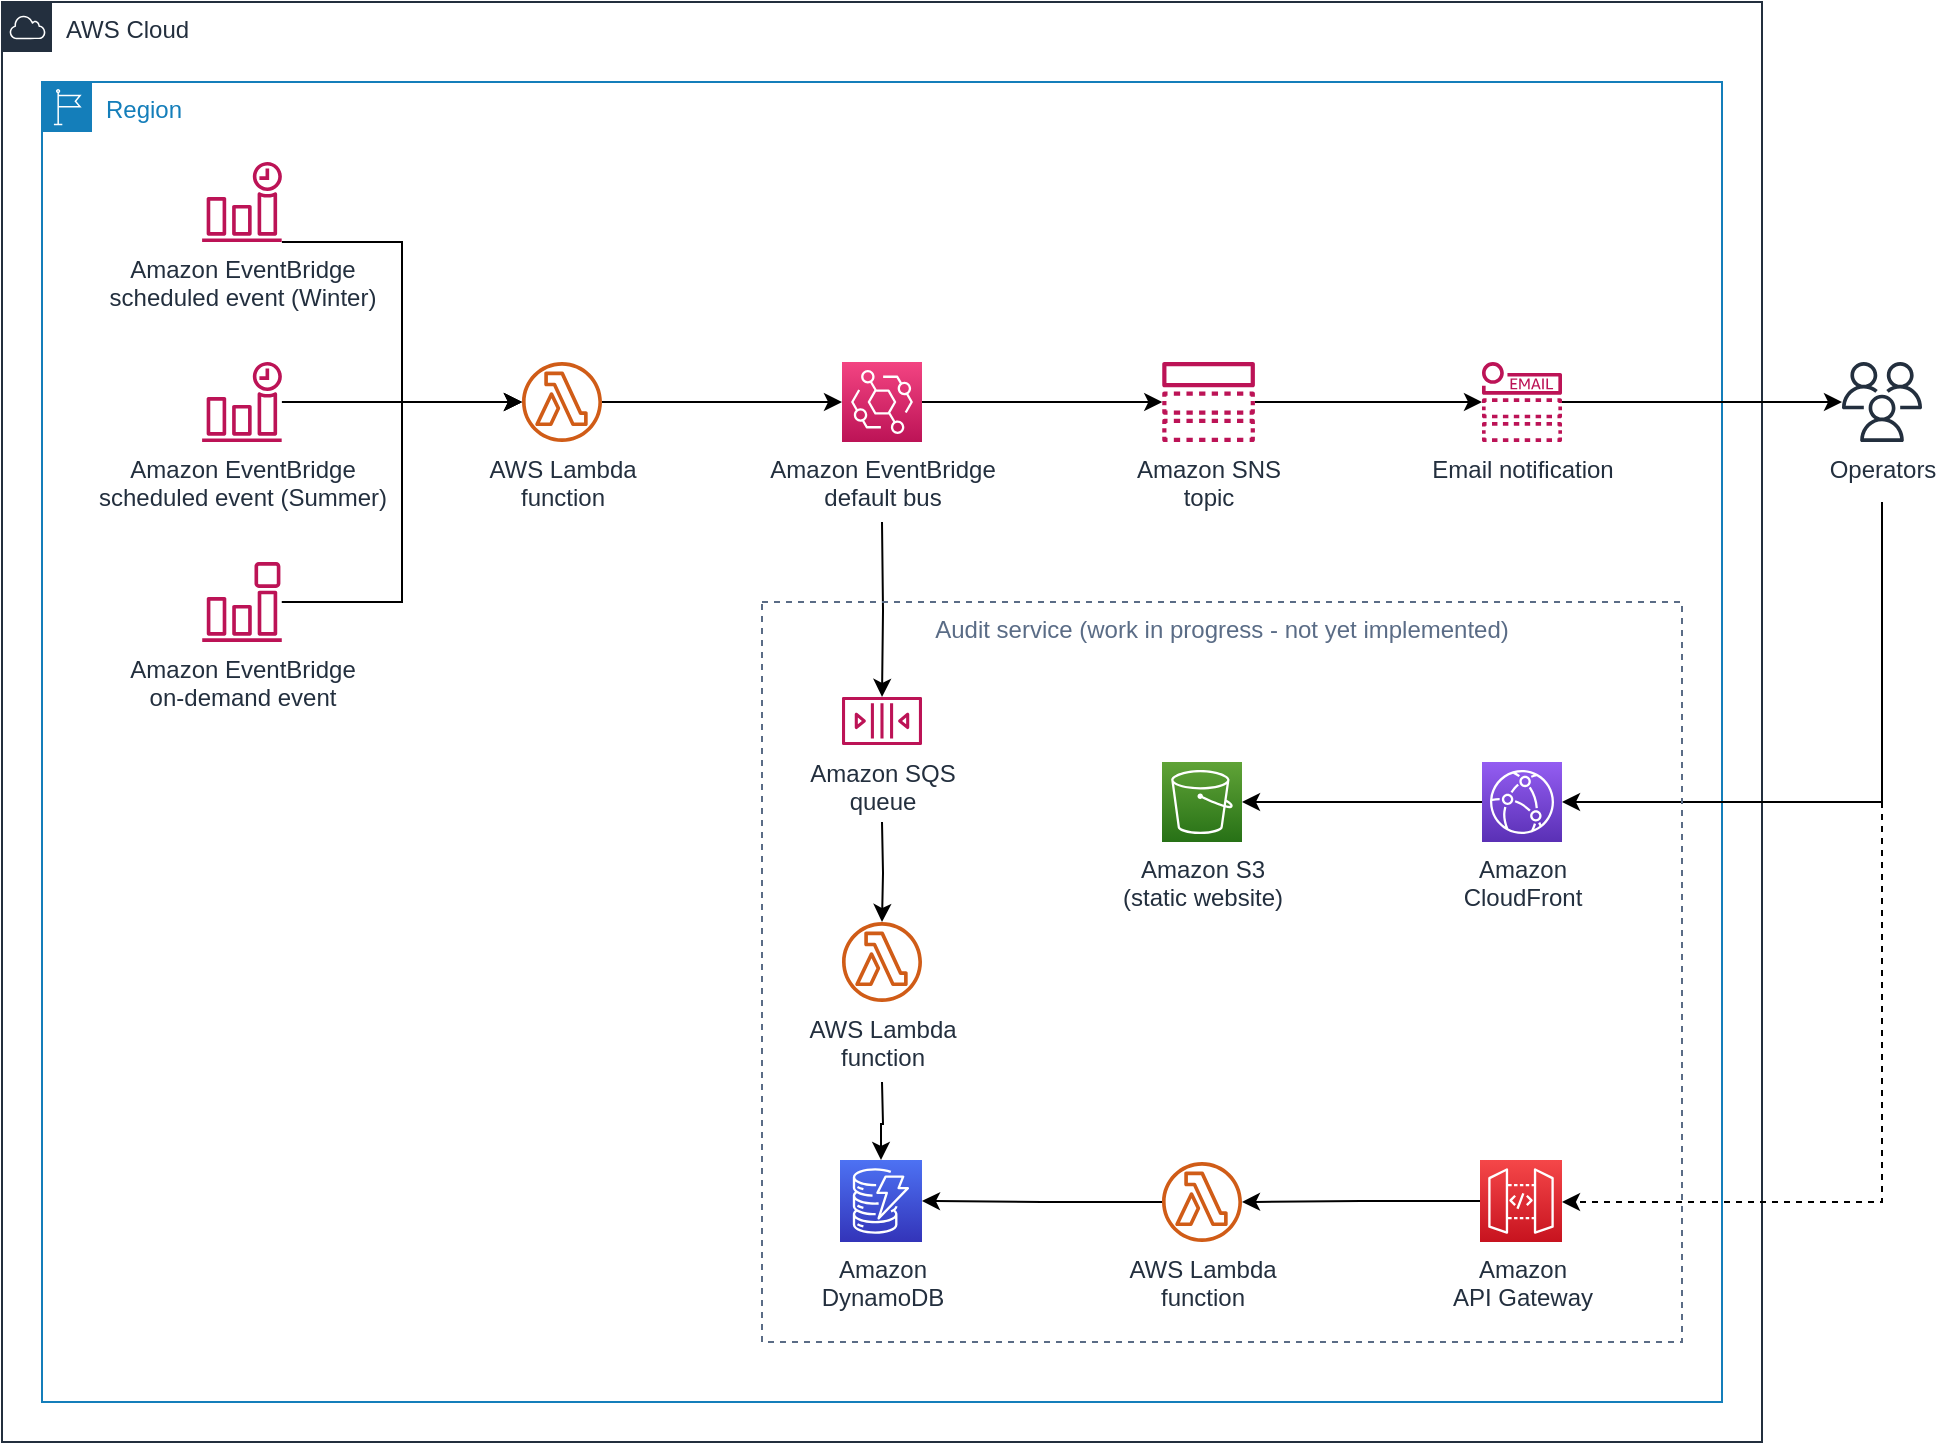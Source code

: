 <mxfile version="12.4.8" type="device"><diagram id="UP2637816eOqteWYz3W_" name="Page-1"><mxGraphModel dx="1038" dy="547" grid="1" gridSize="10" guides="1" tooltips="1" connect="1" arrows="1" fold="1" page="1" pageScale="1" pageWidth="850" pageHeight="1100" math="0" shadow="0"><root><mxCell id="0"/><mxCell id="1" parent="0"/><mxCell id="ohZat2tF-56YUUY-Lr7I-1" value="AWS Cloud" style="points=[[0,0],[0.25,0],[0.5,0],[0.75,0],[1,0],[1,0.25],[1,0.5],[1,0.75],[1,1],[0.75,1],[0.5,1],[0.25,1],[0,1],[0,0.75],[0,0.5],[0,0.25]];outlineConnect=0;gradientColor=none;html=1;whiteSpace=wrap;fontSize=12;fontStyle=0;shape=mxgraph.aws4.group;grIcon=mxgraph.aws4.group_aws_cloud;strokeColor=#232F3E;fillColor=none;verticalAlign=top;align=left;spacingLeft=30;fontColor=#232F3E;dashed=0;" parent="1" vertex="1"><mxGeometry x="20" y="20" width="880" height="720" as="geometry"/></mxCell><mxCell id="ohZat2tF-56YUUY-Lr7I-2" value="Region" style="points=[[0,0],[0.25,0],[0.5,0],[0.75,0],[1,0],[1,0.25],[1,0.5],[1,0.75],[1,1],[0.75,1],[0.5,1],[0.25,1],[0,1],[0,0.75],[0,0.5],[0,0.25]];outlineConnect=0;gradientColor=none;html=1;whiteSpace=wrap;fontSize=12;fontStyle=0;shape=mxgraph.aws4.group;grIcon=mxgraph.aws4.group_region;strokeColor=#147EBA;fillColor=none;verticalAlign=top;align=left;spacingLeft=30;fontColor=#147EBA;dashed=0;" parent="1" vertex="1"><mxGeometry x="40" y="60" width="840" height="660" as="geometry"/></mxCell><mxCell id="ohZat2tF-56YUUY-Lr7I-8" style="edgeStyle=orthogonalEdgeStyle;rounded=0;orthogonalLoop=1;jettySize=auto;html=1;" parent="1" source="ohZat2tF-56YUUY-Lr7I-3" target="ohZat2tF-56YUUY-Lr7I-4" edge="1"><mxGeometry relative="1" as="geometry"><Array as="points"><mxPoint x="220" y="140"/><mxPoint x="220" y="220"/></Array></mxGeometry></mxCell><mxCell id="ohZat2tF-56YUUY-Lr7I-3" value="&lt;div&gt;Amazon EventBridge&lt;/div&gt;&lt;div&gt;scheduled event (Winter)&lt;br&gt;&lt;/div&gt;" style="outlineConnect=0;fontColor=#232F3E;gradientColor=none;fillColor=#BC1356;strokeColor=none;dashed=0;verticalLabelPosition=bottom;verticalAlign=top;align=center;html=1;fontSize=12;fontStyle=0;aspect=fixed;pointerEvents=1;shape=mxgraph.aws4.event_time_based;" parent="1" vertex="1"><mxGeometry x="120" y="100" width="40" height="40" as="geometry"/></mxCell><mxCell id="ohZat2tF-56YUUY-Lr7I-9" style="edgeStyle=orthogonalEdgeStyle;rounded=0;orthogonalLoop=1;jettySize=auto;html=1;" parent="1" source="ohZat2tF-56YUUY-Lr7I-4" target="ohZat2tF-56YUUY-Lr7I-5" edge="1"><mxGeometry relative="1" as="geometry"/></mxCell><mxCell id="ohZat2tF-56YUUY-Lr7I-4" value="&lt;div&gt;AWS Lambda&lt;/div&gt;&lt;div&gt;function&lt;br&gt;&lt;/div&gt;" style="outlineConnect=0;fontColor=#232F3E;gradientColor=none;fillColor=#D05C17;strokeColor=none;dashed=0;verticalLabelPosition=bottom;verticalAlign=top;align=center;html=1;fontSize=12;fontStyle=0;aspect=fixed;pointerEvents=1;shape=mxgraph.aws4.lambda_function;" parent="1" vertex="1"><mxGeometry x="280" y="200" width="40" height="40" as="geometry"/></mxCell><mxCell id="ohZat2tF-56YUUY-Lr7I-10" style="edgeStyle=orthogonalEdgeStyle;rounded=0;orthogonalLoop=1;jettySize=auto;html=1;" parent="1" source="ohZat2tF-56YUUY-Lr7I-5" target="ohZat2tF-56YUUY-Lr7I-6" edge="1"><mxGeometry relative="1" as="geometry"/></mxCell><mxCell id="ohZat2tF-56YUUY-Lr7I-23" style="edgeStyle=orthogonalEdgeStyle;rounded=0;orthogonalLoop=1;jettySize=auto;html=1;" parent="1" target="ohZat2tF-56YUUY-Lr7I-21" edge="1"><mxGeometry relative="1" as="geometry"><mxPoint x="460" y="280" as="sourcePoint"/></mxGeometry></mxCell><mxCell id="ohZat2tF-56YUUY-Lr7I-5" value="&lt;div&gt;Amazon EventBridge&lt;/div&gt;&lt;div&gt;default bus&lt;br&gt;&lt;/div&gt;" style="outlineConnect=0;fontColor=#232F3E;gradientColor=#F34482;gradientDirection=north;fillColor=#BC1356;strokeColor=#ffffff;dashed=0;verticalLabelPosition=bottom;verticalAlign=top;align=center;html=1;fontSize=12;fontStyle=0;aspect=fixed;shape=mxgraph.aws4.resourceIcon;resIcon=mxgraph.aws4.eventbridge;" parent="1" vertex="1"><mxGeometry x="440" y="200" width="40" height="40" as="geometry"/></mxCell><mxCell id="ohZat2tF-56YUUY-Lr7I-11" style="edgeStyle=orthogonalEdgeStyle;rounded=0;orthogonalLoop=1;jettySize=auto;html=1;" parent="1" source="ohZat2tF-56YUUY-Lr7I-6" target="ohZat2tF-56YUUY-Lr7I-7" edge="1"><mxGeometry relative="1" as="geometry"/></mxCell><mxCell id="ohZat2tF-56YUUY-Lr7I-6" value="&lt;div&gt;Amazon SNS&lt;/div&gt;&lt;div&gt;topic&lt;br&gt;&lt;/div&gt;" style="outlineConnect=0;fontColor=#232F3E;gradientColor=none;fillColor=#BC1356;strokeColor=none;dashed=0;verticalLabelPosition=bottom;verticalAlign=top;align=center;html=1;fontSize=12;fontStyle=0;aspect=fixed;pointerEvents=1;shape=mxgraph.aws4.topic;" parent="1" vertex="1"><mxGeometry x="600" y="200" width="46.57" height="40" as="geometry"/></mxCell><mxCell id="ohZat2tF-56YUUY-Lr7I-13" style="edgeStyle=orthogonalEdgeStyle;rounded=0;orthogonalLoop=1;jettySize=auto;html=1;" parent="1" source="ohZat2tF-56YUUY-Lr7I-7" target="ohZat2tF-56YUUY-Lr7I-12" edge="1"><mxGeometry relative="1" as="geometry"/></mxCell><mxCell id="ohZat2tF-56YUUY-Lr7I-7" value="Email notification" style="outlineConnect=0;fontColor=#232F3E;gradientColor=none;fillColor=#BC1356;strokeColor=none;dashed=0;verticalLabelPosition=bottom;verticalAlign=top;align=center;html=1;fontSize=12;fontStyle=0;aspect=fixed;pointerEvents=1;shape=mxgraph.aws4.email_notification;" parent="1" vertex="1"><mxGeometry x="760" y="200" width="40" height="40" as="geometry"/></mxCell><mxCell id="ohZat2tF-56YUUY-Lr7I-35" style="edgeStyle=orthogonalEdgeStyle;rounded=0;orthogonalLoop=1;jettySize=auto;html=1;" parent="1" target="ohZat2tF-56YUUY-Lr7I-33" edge="1"><mxGeometry relative="1" as="geometry"><mxPoint x="960" y="270" as="sourcePoint"/><Array as="points"><mxPoint x="960" y="420"/></Array></mxGeometry></mxCell><mxCell id="ohZat2tF-56YUUY-Lr7I-36" style="edgeStyle=orthogonalEdgeStyle;rounded=0;orthogonalLoop=1;jettySize=auto;html=1;dashed=1;" parent="1" target="ohZat2tF-56YUUY-Lr7I-29" edge="1"><mxGeometry relative="1" as="geometry"><mxPoint x="960" y="270" as="sourcePoint"/><Array as="points"><mxPoint x="960" y="620"/></Array></mxGeometry></mxCell><mxCell id="ohZat2tF-56YUUY-Lr7I-12" value="Operators" style="outlineConnect=0;fontColor=#232F3E;gradientColor=none;fillColor=#232F3E;strokeColor=none;dashed=0;verticalLabelPosition=bottom;verticalAlign=top;align=center;html=1;fontSize=12;fontStyle=0;aspect=fixed;pointerEvents=1;shape=mxgraph.aws4.users;" parent="1" vertex="1"><mxGeometry x="940" y="200" width="40" height="40" as="geometry"/></mxCell><mxCell id="ohZat2tF-56YUUY-Lr7I-15" style="edgeStyle=orthogonalEdgeStyle;rounded=0;orthogonalLoop=1;jettySize=auto;html=1;" parent="1" source="ohZat2tF-56YUUY-Lr7I-14" target="ohZat2tF-56YUUY-Lr7I-4" edge="1"><mxGeometry relative="1" as="geometry"><Array as="points"><mxPoint x="220" y="320"/><mxPoint x="220" y="220"/></Array></mxGeometry></mxCell><mxCell id="ohZat2tF-56YUUY-Lr7I-14" value="&lt;div&gt;Amazon EventBridge&lt;/div&gt;&lt;div&gt;on-demand event&lt;br&gt;&lt;/div&gt;" style="outlineConnect=0;fontColor=#232F3E;gradientColor=none;fillColor=#BC1356;strokeColor=none;dashed=0;verticalLabelPosition=bottom;verticalAlign=top;align=center;html=1;fontSize=12;fontStyle=0;aspect=fixed;pointerEvents=1;shape=mxgraph.aws4.event_event_based;" parent="1" vertex="1"><mxGeometry x="120" y="300" width="40" height="40" as="geometry"/></mxCell><mxCell id="ohZat2tF-56YUUY-Lr7I-16" value="Audit service (work in progress - not yet implemented)" style="fillColor=none;strokeColor=#5A6C86;dashed=1;verticalAlign=top;fontStyle=0;fontColor=#5A6C86;" parent="1" vertex="1"><mxGeometry x="400" y="320" width="460" height="370" as="geometry"/></mxCell><mxCell id="ohZat2tF-56YUUY-Lr7I-25" style="edgeStyle=orthogonalEdgeStyle;rounded=0;orthogonalLoop=1;jettySize=auto;html=1;" parent="1" target="ohZat2tF-56YUUY-Lr7I-18" edge="1"><mxGeometry relative="1" as="geometry"><mxPoint x="460" y="560" as="sourcePoint"/></mxGeometry></mxCell><mxCell id="ohZat2tF-56YUUY-Lr7I-17" value="&lt;div&gt;AWS Lambda&lt;/div&gt;&lt;div&gt;function&lt;br&gt;&lt;/div&gt;" style="outlineConnect=0;fontColor=#232F3E;gradientColor=none;fillColor=#D05C17;strokeColor=none;dashed=0;verticalLabelPosition=bottom;verticalAlign=top;align=center;html=1;fontSize=12;fontStyle=0;aspect=fixed;pointerEvents=1;shape=mxgraph.aws4.lambda_function;" parent="1" vertex="1"><mxGeometry x="440" y="480" width="40" height="40" as="geometry"/></mxCell><mxCell id="ohZat2tF-56YUUY-Lr7I-18" value="&lt;div&gt;Amazon&lt;/div&gt;&lt;div&gt;DynamoDB&lt;/div&gt;" style="outlineConnect=0;fontColor=#232F3E;gradientColor=#4D72F3;gradientDirection=north;fillColor=#3334B9;strokeColor=#ffffff;dashed=0;verticalLabelPosition=bottom;verticalAlign=top;align=center;html=1;fontSize=12;fontStyle=0;aspect=fixed;shape=mxgraph.aws4.resourceIcon;resIcon=mxgraph.aws4.dynamodb;" parent="1" vertex="1"><mxGeometry x="439" y="599" width="41" height="41" as="geometry"/></mxCell><mxCell id="ohZat2tF-56YUUY-Lr7I-24" style="edgeStyle=orthogonalEdgeStyle;rounded=0;orthogonalLoop=1;jettySize=auto;html=1;" parent="1" target="ohZat2tF-56YUUY-Lr7I-17" edge="1"><mxGeometry relative="1" as="geometry"><mxPoint x="460" y="430" as="sourcePoint"/></mxGeometry></mxCell><mxCell id="ohZat2tF-56YUUY-Lr7I-21" value="&lt;div&gt;Amazon SQS&lt;/div&gt;&lt;div&gt;queue&lt;br&gt;&lt;/div&gt;" style="outlineConnect=0;fontColor=#232F3E;gradientColor=none;fillColor=#BC1356;strokeColor=none;dashed=0;verticalLabelPosition=bottom;verticalAlign=top;align=center;html=1;fontSize=12;fontStyle=0;aspect=fixed;pointerEvents=1;shape=mxgraph.aws4.queue;" parent="1" vertex="1"><mxGeometry x="440" y="367.45" width="40" height="24.1" as="geometry"/></mxCell><mxCell id="ohZat2tF-56YUUY-Lr7I-27" style="edgeStyle=orthogonalEdgeStyle;rounded=0;orthogonalLoop=1;jettySize=auto;html=1;" parent="1" source="ohZat2tF-56YUUY-Lr7I-26" target="ohZat2tF-56YUUY-Lr7I-18" edge="1"><mxGeometry relative="1" as="geometry"><mxPoint x="780" y="440" as="targetPoint"/></mxGeometry></mxCell><mxCell id="ohZat2tF-56YUUY-Lr7I-26" value="&lt;div&gt;AWS Lambda&lt;/div&gt;&lt;div&gt;function&lt;br&gt;&lt;/div&gt;" style="outlineConnect=0;fontColor=#232F3E;gradientColor=none;fillColor=#D05C17;strokeColor=none;dashed=0;verticalLabelPosition=bottom;verticalAlign=top;align=center;html=1;fontSize=12;fontStyle=0;aspect=fixed;pointerEvents=1;shape=mxgraph.aws4.lambda_function;" parent="1" vertex="1"><mxGeometry x="600" y="600" width="40" height="40" as="geometry"/></mxCell><mxCell id="ohZat2tF-56YUUY-Lr7I-30" style="edgeStyle=orthogonalEdgeStyle;rounded=0;orthogonalLoop=1;jettySize=auto;html=1;" parent="1" source="ohZat2tF-56YUUY-Lr7I-29" target="ohZat2tF-56YUUY-Lr7I-26" edge="1"><mxGeometry relative="1" as="geometry"><mxPoint x="780" y="560" as="targetPoint"/></mxGeometry></mxCell><mxCell id="ohZat2tF-56YUUY-Lr7I-29" value="&lt;div&gt;Amazon&lt;/div&gt;&lt;div&gt;API Gateway&lt;br&gt;&lt;/div&gt;" style="outlineConnect=0;fontColor=#232F3E;gradientColor=#F54749;gradientDirection=north;fillColor=#C7131F;strokeColor=#ffffff;dashed=0;verticalLabelPosition=bottom;verticalAlign=top;align=center;html=1;fontSize=12;fontStyle=0;aspect=fixed;shape=mxgraph.aws4.resourceIcon;resIcon=mxgraph.aws4.api_gateway;" parent="1" vertex="1"><mxGeometry x="759" y="599" width="41" height="41" as="geometry"/></mxCell><mxCell id="ohZat2tF-56YUUY-Lr7I-32" value="&lt;div&gt;Amazon S3&lt;/div&gt;&lt;div&gt;(static website)&lt;br&gt;&lt;/div&gt;" style="outlineConnect=0;fontColor=#232F3E;gradientColor=#60A337;gradientDirection=north;fillColor=#277116;strokeColor=#ffffff;dashed=0;verticalLabelPosition=bottom;verticalAlign=top;align=center;html=1;fontSize=12;fontStyle=0;aspect=fixed;shape=mxgraph.aws4.resourceIcon;resIcon=mxgraph.aws4.s3;" parent="1" vertex="1"><mxGeometry x="600" y="400" width="40" height="40" as="geometry"/></mxCell><mxCell id="ohZat2tF-56YUUY-Lr7I-34" style="edgeStyle=orthogonalEdgeStyle;rounded=0;orthogonalLoop=1;jettySize=auto;html=1;" parent="1" source="ohZat2tF-56YUUY-Lr7I-33" target="ohZat2tF-56YUUY-Lr7I-32" edge="1"><mxGeometry relative="1" as="geometry"/></mxCell><mxCell id="ohZat2tF-56YUUY-Lr7I-33" value="&lt;div&gt;Amazon&lt;/div&gt;&lt;div&gt;CloudFront&lt;/div&gt;" style="outlineConnect=0;fontColor=#232F3E;gradientColor=#945DF2;gradientDirection=north;fillColor=#5A30B5;strokeColor=#ffffff;dashed=0;verticalLabelPosition=bottom;verticalAlign=top;align=center;html=1;fontSize=12;fontStyle=0;aspect=fixed;shape=mxgraph.aws4.resourceIcon;resIcon=mxgraph.aws4.cloudfront;" parent="1" vertex="1"><mxGeometry x="760" y="400" width="40" height="40" as="geometry"/></mxCell><mxCell id="5PeEzHq0vQBGYpQ9sgjx-4" style="edgeStyle=orthogonalEdgeStyle;rounded=0;orthogonalLoop=1;jettySize=auto;html=1;" edge="1" parent="1" source="5PeEzHq0vQBGYpQ9sgjx-3" target="ohZat2tF-56YUUY-Lr7I-4"><mxGeometry relative="1" as="geometry"/></mxCell><mxCell id="5PeEzHq0vQBGYpQ9sgjx-3" value="&lt;div&gt;Amazon EventBridge&lt;/div&gt;&lt;div&gt;scheduled event (Summer)&lt;br&gt;&lt;/div&gt;" style="outlineConnect=0;fontColor=#232F3E;gradientColor=none;fillColor=#BC1356;strokeColor=none;dashed=0;verticalLabelPosition=bottom;verticalAlign=top;align=center;html=1;fontSize=12;fontStyle=0;aspect=fixed;pointerEvents=1;shape=mxgraph.aws4.event_time_based;" vertex="1" parent="1"><mxGeometry x="120" y="200" width="40" height="40" as="geometry"/></mxCell></root></mxGraphModel></diagram></mxfile>